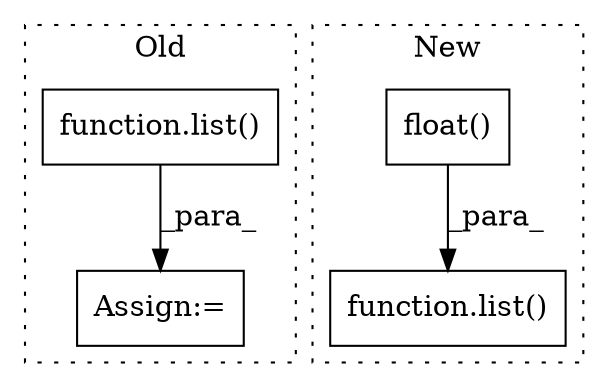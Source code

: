 digraph G {
subgraph cluster0 {
1 [label="function.list()" a="75" s="1481,1507" l="5,1" shape="box"];
3 [label="Assign:=" a="68" s="1477" l="4" shape="box"];
label = "Old";
style="dotted";
}
subgraph cluster1 {
2 [label="float()" a="75" s="1448" l="15" shape="box"];
4 [label="function.list()" a="75" s="1443,1471" l="5,1" shape="box"];
label = "New";
style="dotted";
}
1 -> 3 [label="_para_"];
2 -> 4 [label="_para_"];
}